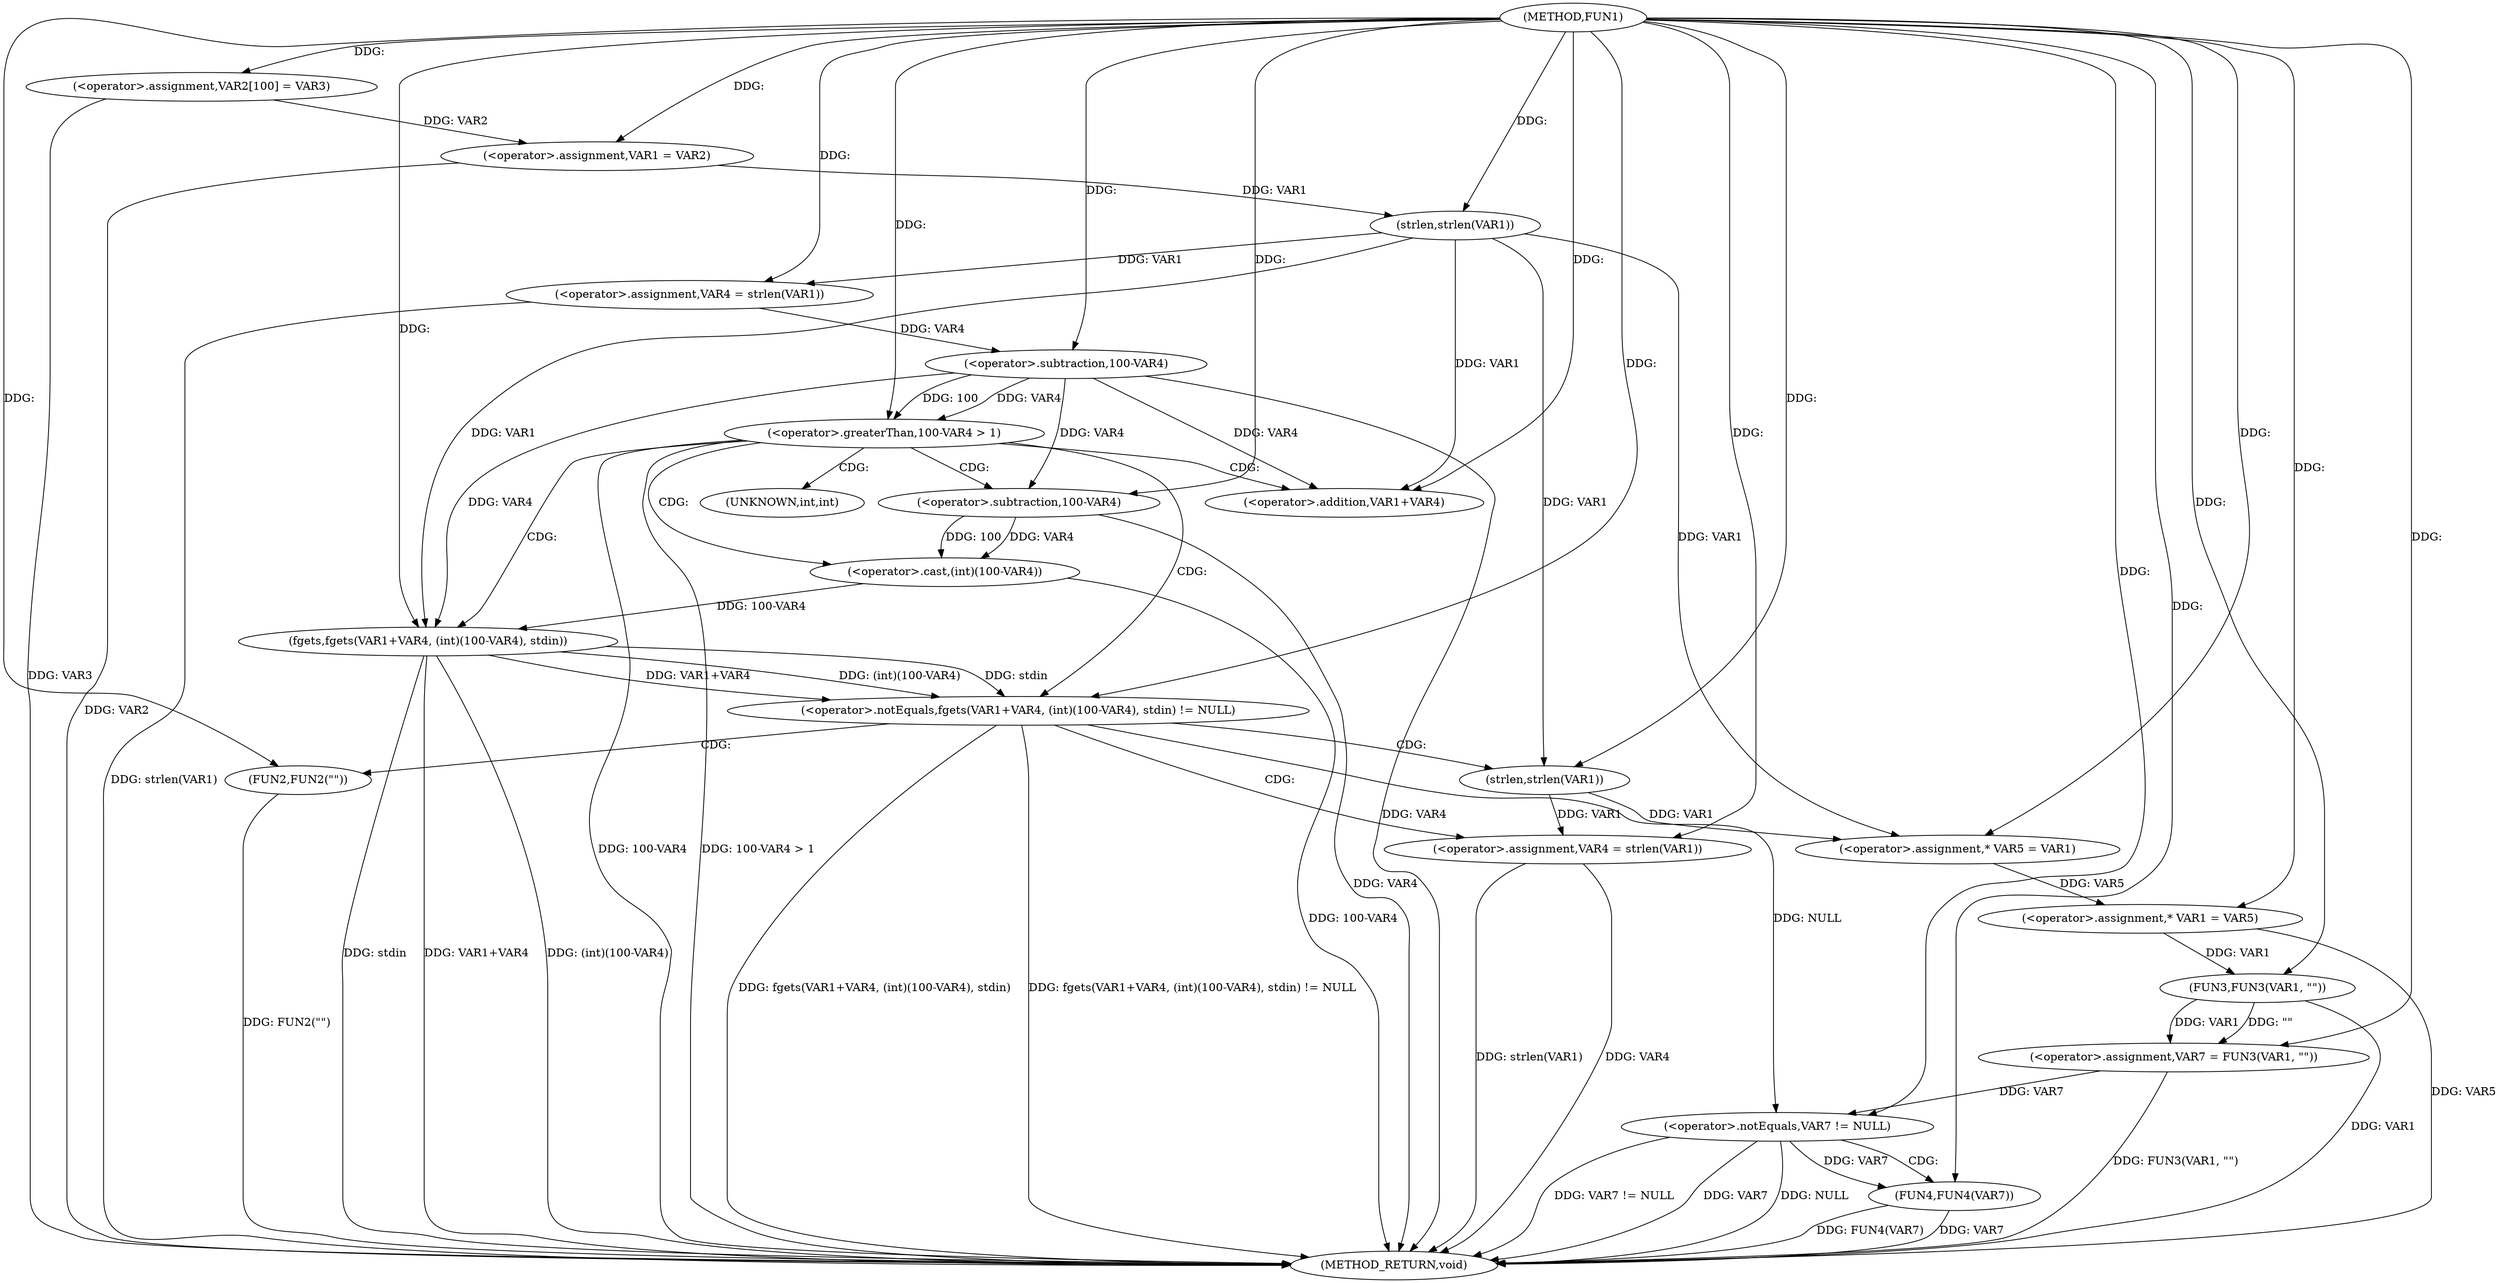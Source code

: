 digraph FUN1 {  
"1000100" [label = "(METHOD,FUN1)" ]
"1000169" [label = "(METHOD_RETURN,void)" ]
"1000104" [label = "(<operator>.assignment,VAR2[100] = VAR3)" ]
"1000107" [label = "(<operator>.assignment,VAR1 = VAR2)" ]
"1000112" [label = "(<operator>.assignment,VAR4 = strlen(VAR1))" ]
"1000114" [label = "(strlen,strlen(VAR1))" ]
"1000117" [label = "(<operator>.greaterThan,100-VAR4 > 1)" ]
"1000118" [label = "(<operator>.subtraction,100-VAR4)" ]
"1000124" [label = "(<operator>.notEquals,fgets(VAR1+VAR4, (int)(100-VAR4), stdin) != NULL)" ]
"1000125" [label = "(fgets,fgets(VAR1+VAR4, (int)(100-VAR4), stdin))" ]
"1000126" [label = "(<operator>.addition,VAR1+VAR4)" ]
"1000129" [label = "(<operator>.cast,(int)(100-VAR4))" ]
"1000131" [label = "(<operator>.subtraction,100-VAR4)" ]
"1000137" [label = "(<operator>.assignment,VAR4 = strlen(VAR1))" ]
"1000139" [label = "(strlen,strlen(VAR1))" ]
"1000144" [label = "(FUN2,FUN2(\"\"))" ]
"1000148" [label = "(<operator>.assignment,* VAR5 = VAR1)" ]
"1000152" [label = "(<operator>.assignment,* VAR1 = VAR5)" ]
"1000157" [label = "(<operator>.assignment,VAR7 = FUN3(VAR1, \"\"))" ]
"1000159" [label = "(FUN3,FUN3(VAR1, \"\"))" ]
"1000163" [label = "(<operator>.notEquals,VAR7 != NULL)" ]
"1000167" [label = "(FUN4,FUN4(VAR7))" ]
"1000130" [label = "(UNKNOWN,int,int)" ]
  "1000124" -> "1000169"  [ label = "DDG: fgets(VAR1+VAR4, (int)(100-VAR4), stdin)"] 
  "1000137" -> "1000169"  [ label = "DDG: strlen(VAR1)"] 
  "1000117" -> "1000169"  [ label = "DDG: 100-VAR4"] 
  "1000152" -> "1000169"  [ label = "DDG: VAR5"] 
  "1000118" -> "1000169"  [ label = "DDG: VAR4"] 
  "1000137" -> "1000169"  [ label = "DDG: VAR4"] 
  "1000163" -> "1000169"  [ label = "DDG: VAR7 != NULL"] 
  "1000157" -> "1000169"  [ label = "DDG: FUN3(VAR1, \"\")"] 
  "1000117" -> "1000169"  [ label = "DDG: 100-VAR4 > 1"] 
  "1000167" -> "1000169"  [ label = "DDG: VAR7"] 
  "1000163" -> "1000169"  [ label = "DDG: VAR7"] 
  "1000125" -> "1000169"  [ label = "DDG: VAR1+VAR4"] 
  "1000112" -> "1000169"  [ label = "DDG: strlen(VAR1)"] 
  "1000159" -> "1000169"  [ label = "DDG: VAR1"] 
  "1000125" -> "1000169"  [ label = "DDG: (int)(100-VAR4)"] 
  "1000144" -> "1000169"  [ label = "DDG: FUN2(\"\")"] 
  "1000167" -> "1000169"  [ label = "DDG: FUN4(VAR7)"] 
  "1000125" -> "1000169"  [ label = "DDG: stdin"] 
  "1000131" -> "1000169"  [ label = "DDG: VAR4"] 
  "1000104" -> "1000169"  [ label = "DDG: VAR3"] 
  "1000107" -> "1000169"  [ label = "DDG: VAR2"] 
  "1000129" -> "1000169"  [ label = "DDG: 100-VAR4"] 
  "1000124" -> "1000169"  [ label = "DDG: fgets(VAR1+VAR4, (int)(100-VAR4), stdin) != NULL"] 
  "1000163" -> "1000169"  [ label = "DDG: NULL"] 
  "1000100" -> "1000104"  [ label = "DDG: "] 
  "1000104" -> "1000107"  [ label = "DDG: VAR2"] 
  "1000100" -> "1000107"  [ label = "DDG: "] 
  "1000114" -> "1000112"  [ label = "DDG: VAR1"] 
  "1000100" -> "1000112"  [ label = "DDG: "] 
  "1000107" -> "1000114"  [ label = "DDG: VAR1"] 
  "1000100" -> "1000114"  [ label = "DDG: "] 
  "1000118" -> "1000117"  [ label = "DDG: 100"] 
  "1000118" -> "1000117"  [ label = "DDG: VAR4"] 
  "1000100" -> "1000118"  [ label = "DDG: "] 
  "1000112" -> "1000118"  [ label = "DDG: VAR4"] 
  "1000100" -> "1000117"  [ label = "DDG: "] 
  "1000125" -> "1000124"  [ label = "DDG: VAR1+VAR4"] 
  "1000125" -> "1000124"  [ label = "DDG: (int)(100-VAR4)"] 
  "1000125" -> "1000124"  [ label = "DDG: stdin"] 
  "1000114" -> "1000125"  [ label = "DDG: VAR1"] 
  "1000100" -> "1000125"  [ label = "DDG: "] 
  "1000118" -> "1000125"  [ label = "DDG: VAR4"] 
  "1000114" -> "1000126"  [ label = "DDG: VAR1"] 
  "1000100" -> "1000126"  [ label = "DDG: "] 
  "1000118" -> "1000126"  [ label = "DDG: VAR4"] 
  "1000129" -> "1000125"  [ label = "DDG: 100-VAR4"] 
  "1000131" -> "1000129"  [ label = "DDG: 100"] 
  "1000131" -> "1000129"  [ label = "DDG: VAR4"] 
  "1000100" -> "1000131"  [ label = "DDG: "] 
  "1000118" -> "1000131"  [ label = "DDG: VAR4"] 
  "1000100" -> "1000124"  [ label = "DDG: "] 
  "1000139" -> "1000137"  [ label = "DDG: VAR1"] 
  "1000100" -> "1000137"  [ label = "DDG: "] 
  "1000100" -> "1000139"  [ label = "DDG: "] 
  "1000114" -> "1000139"  [ label = "DDG: VAR1"] 
  "1000100" -> "1000144"  [ label = "DDG: "] 
  "1000139" -> "1000148"  [ label = "DDG: VAR1"] 
  "1000114" -> "1000148"  [ label = "DDG: VAR1"] 
  "1000100" -> "1000148"  [ label = "DDG: "] 
  "1000148" -> "1000152"  [ label = "DDG: VAR5"] 
  "1000100" -> "1000152"  [ label = "DDG: "] 
  "1000159" -> "1000157"  [ label = "DDG: VAR1"] 
  "1000159" -> "1000157"  [ label = "DDG: \"\""] 
  "1000100" -> "1000157"  [ label = "DDG: "] 
  "1000152" -> "1000159"  [ label = "DDG: VAR1"] 
  "1000100" -> "1000159"  [ label = "DDG: "] 
  "1000157" -> "1000163"  [ label = "DDG: VAR7"] 
  "1000100" -> "1000163"  [ label = "DDG: "] 
  "1000124" -> "1000163"  [ label = "DDG: NULL"] 
  "1000163" -> "1000167"  [ label = "DDG: VAR7"] 
  "1000100" -> "1000167"  [ label = "DDG: "] 
  "1000117" -> "1000129"  [ label = "CDG: "] 
  "1000117" -> "1000124"  [ label = "CDG: "] 
  "1000117" -> "1000125"  [ label = "CDG: "] 
  "1000117" -> "1000130"  [ label = "CDG: "] 
  "1000117" -> "1000131"  [ label = "CDG: "] 
  "1000117" -> "1000126"  [ label = "CDG: "] 
  "1000124" -> "1000137"  [ label = "CDG: "] 
  "1000124" -> "1000139"  [ label = "CDG: "] 
  "1000124" -> "1000144"  [ label = "CDG: "] 
  "1000163" -> "1000167"  [ label = "CDG: "] 
}
